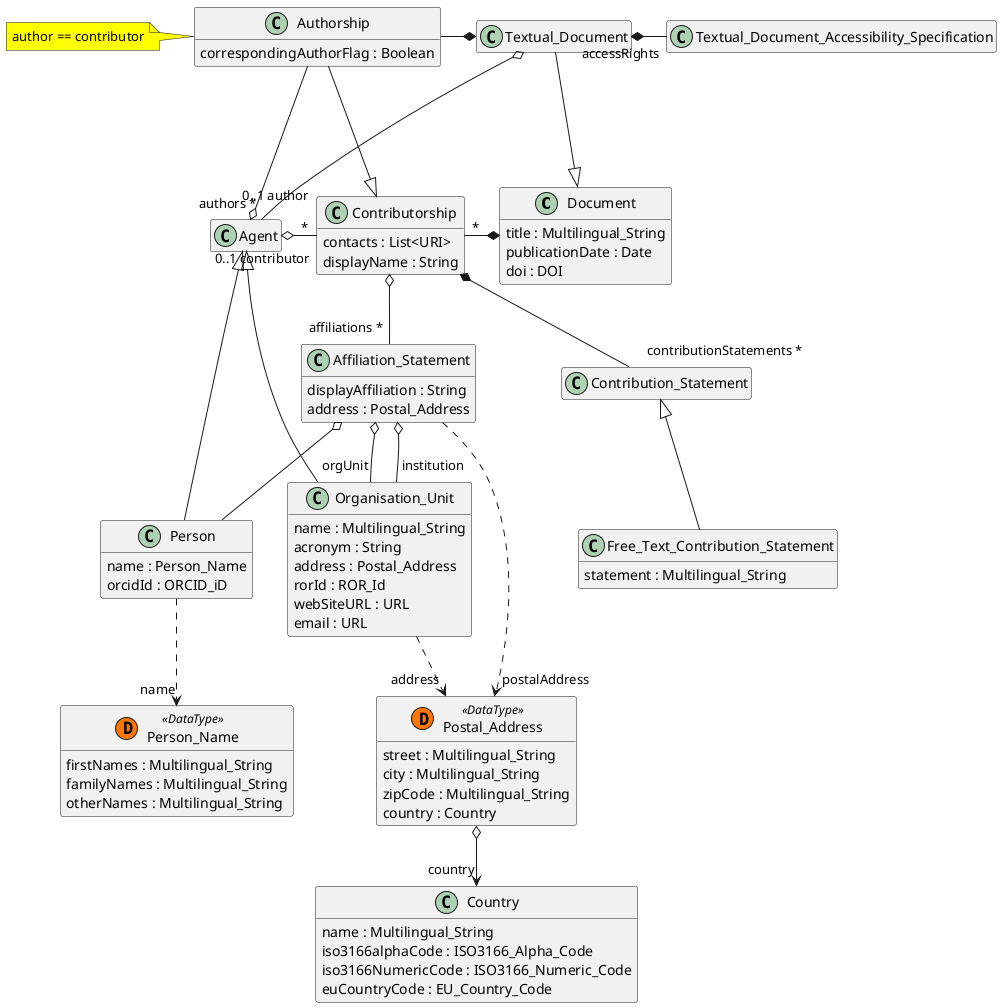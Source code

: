 @startuml
	!startsub common
	!define datatype(x) class x << (D,#FF7700) DataType>>
	hide empty members
	skinparam BoxPadding 120
	!endsub

    !startsub Contributorship
    class "Document"{
        title : Multilingual_String
        publicationDate : Date 
        doi : DOI
    }
    !endsub
    class "Textual_Document"{
    }
    class "Textual_Document_Accessibility_Specification"{
    }
    !startsub Agent
    class "Agent"{

    }
    class "Organisation_Unit"{
        name : Multilingual_String
        acronym : String
        address : Postal_Address
        rorId : ROR_Id
        webSiteURL : URL
        email : URL
    }
    class "Person"{
        name : Person_Name
        orcidId : ORCID_iD
    }
    datatype("Person_Name") {
        firstNames : Multilingual_String
        familyNames : Multilingual_String
        otherNames : Multilingual_String
    } 
    datatype("Postal_Address") {
        street : Multilingual_String 
        city : Multilingual_String
        zipCode : Multilingual_String 
        country : Country
    }
    class "Country"{
        name : Multilingual_String
        iso3166alphaCode : ISO3166_Alpha_Code
        iso3166NumericCode : ISO3166_Numeric_Code
        euCountryCode : EU_Country_Code
    }
	"Postal_Address" o--> "country" "Country"
    !endsub
    class "Authorship"{
        correspondingAuthorFlag : Boolean 
    }
    note left #yellow: author == contributor
    !startsub Contributorship
    class "Contributorship"{
        contacts : List<URI> 
        displayName : String
    }
    class "Contribution_Statement"{
    }
    class "Free_Text_Contribution_Statement"{
        statement : Multilingual_String
    }
    class "Affiliation_Statement"{
        displayAffiliation : String 
        address : Postal_Address
    }
    !endsub

!startsub Contributorship
"Affiliation_Statement" ..> "postalAddress" "Postal_Address"
"Affiliation_Statement" o-- "orgUnit" "Organisation_Unit"
"Affiliation_Statement" o-- "institution" "Organisation_Unit"
"Affiliation_Statement" o-- "Person"
"Contribution_Statement" <|-- "Free_Text_Contribution_Statement"
"Contributorship" "*" --r--* "Document"
"Contributorship" "*" --l--o "0..1 contributor" "Agent"
"Contributorship" o-- "affiliations *" "Affiliation_Statement"
"Contributorship" *-- "contributionStatements *" "Contribution_Statement"
!endsub
"Authorship" -r-* "Textual_Document"
"Contributorship" <|-u- "Authorship"
"Authorship" --o "0..1 author" "Agent"
!startsub Agent
"Person" ..> "name" "Person_Name"
"Agent" <|-- "Person"
"Agent" <|-- "Organisation_Unit"
"Organisation_Unit" ..> "address" "Postal_Address"
!endsub
"Document" <|-u- "Textual_Document"
"Textual_Document" *-r- "accessRights" "Textual_Document_Accessibility_Specification"
"Textual_Document" o---  "authors *" "Agent"
@enduml